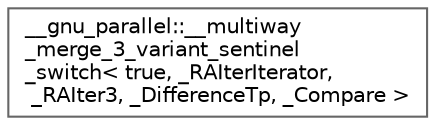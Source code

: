 digraph "Graphical Class Hierarchy"
{
 // LATEX_PDF_SIZE
  bgcolor="transparent";
  edge [fontname=Helvetica,fontsize=10,labelfontname=Helvetica,labelfontsize=10];
  node [fontname=Helvetica,fontsize=10,shape=box,height=0.2,width=0.4];
  rankdir="LR";
  Node0 [id="Node000000",label="__gnu_parallel::__multiway\l_merge_3_variant_sentinel\l_switch\< true, _RAIterIterator,\l _RAIter3, _DifferenceTp, _Compare \>",height=0.2,width=0.4,color="grey40", fillcolor="white", style="filled",URL="$struct____gnu__parallel_1_1____multiway__merge__3__variant__sentinel__switch_3_01true_00_01___r_ac490d6391875988d944af0889050584.html",tooltip="Switch for 3-way merging with __sentinels turned on."];
}
